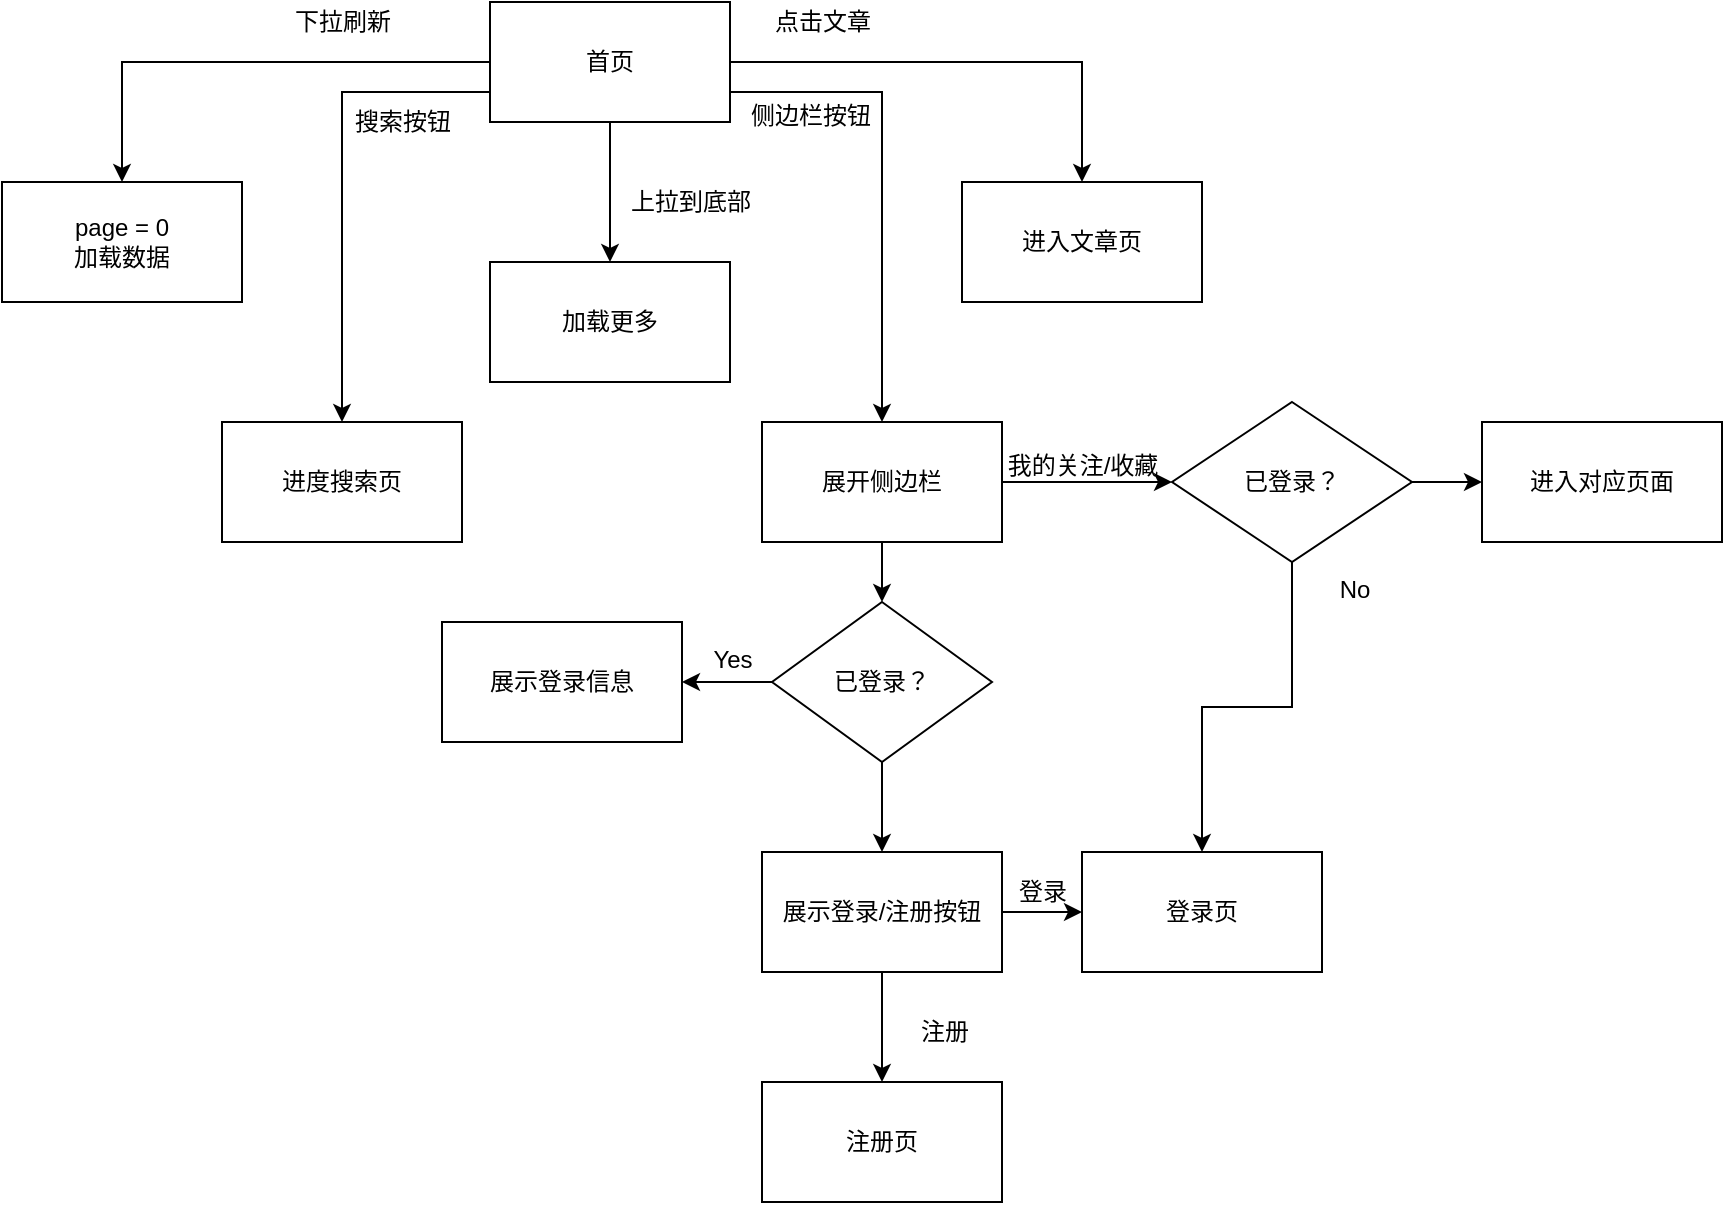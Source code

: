 <mxfile version="12.8.5" type="device"><diagram id="53XXPt1DD5VzTo7o8yMb" name="第 1 页"><mxGraphModel dx="1209" dy="715" grid="1" gridSize="10" guides="1" tooltips="1" connect="1" arrows="1" fold="1" page="1" pageScale="1" pageWidth="827" pageHeight="1169" math="0" shadow="0"><root><mxCell id="0"/><mxCell id="1" parent="0"/><mxCell id="ayIsG2N4TF9RZi0XY1m1-5" value="" style="edgeStyle=orthogonalEdgeStyle;rounded=0;orthogonalLoop=1;jettySize=auto;html=1;" edge="1" parent="1" source="ayIsG2N4TF9RZi0XY1m1-2" target="ayIsG2N4TF9RZi0XY1m1-4"><mxGeometry relative="1" as="geometry"/></mxCell><mxCell id="ayIsG2N4TF9RZi0XY1m1-10" value="" style="edgeStyle=orthogonalEdgeStyle;rounded=0;orthogonalLoop=1;jettySize=auto;html=1;" edge="1" parent="1" source="ayIsG2N4TF9RZi0XY1m1-2" target="ayIsG2N4TF9RZi0XY1m1-9"><mxGeometry relative="1" as="geometry"/></mxCell><mxCell id="ayIsG2N4TF9RZi0XY1m1-13" value="" style="edgeStyle=orthogonalEdgeStyle;rounded=0;orthogonalLoop=1;jettySize=auto;html=1;" edge="1" parent="1" source="ayIsG2N4TF9RZi0XY1m1-2" target="ayIsG2N4TF9RZi0XY1m1-12"><mxGeometry relative="1" as="geometry"/></mxCell><mxCell id="ayIsG2N4TF9RZi0XY1m1-22" style="edgeStyle=orthogonalEdgeStyle;rounded=0;orthogonalLoop=1;jettySize=auto;html=1;exitX=1;exitY=0.75;exitDx=0;exitDy=0;entryX=0.5;entryY=0;entryDx=0;entryDy=0;" edge="1" parent="1" source="ayIsG2N4TF9RZi0XY1m1-2" target="ayIsG2N4TF9RZi0XY1m1-21"><mxGeometry relative="1" as="geometry"/></mxCell><mxCell id="ayIsG2N4TF9RZi0XY1m1-2" value="首页" style="rounded=0;whiteSpace=wrap;html=1;" vertex="1" parent="1"><mxGeometry x="244" y="100" width="120" height="60" as="geometry"/></mxCell><mxCell id="ayIsG2N4TF9RZi0XY1m1-12" value="进入文章页" style="rounded=0;whiteSpace=wrap;html=1;" vertex="1" parent="1"><mxGeometry x="480" y="190" width="120" height="60" as="geometry"/></mxCell><mxCell id="ayIsG2N4TF9RZi0XY1m1-9" value="page = 0&lt;br&gt;加载数据" style="rounded=0;whiteSpace=wrap;html=1;" vertex="1" parent="1"><mxGeometry y="190" width="120" height="60" as="geometry"/></mxCell><mxCell id="ayIsG2N4TF9RZi0XY1m1-20" style="edgeStyle=orthogonalEdgeStyle;rounded=0;orthogonalLoop=1;jettySize=auto;html=1;exitX=0;exitY=0.75;exitDx=0;exitDy=0;entryX=0.5;entryY=0;entryDx=0;entryDy=0;" edge="1" parent="1" source="ayIsG2N4TF9RZi0XY1m1-2" target="ayIsG2N4TF9RZi0XY1m1-17"><mxGeometry relative="1" as="geometry"/></mxCell><mxCell id="ayIsG2N4TF9RZi0XY1m1-4" value="加载更多" style="rounded=0;whiteSpace=wrap;html=1;" vertex="1" parent="1"><mxGeometry x="244" y="230" width="120" height="60" as="geometry"/></mxCell><mxCell id="ayIsG2N4TF9RZi0XY1m1-6" value="上拉到底部" style="text;html=1;align=center;verticalAlign=middle;resizable=0;points=[];autosize=1;" vertex="1" parent="1"><mxGeometry x="304" y="190" width="80" height="20" as="geometry"/></mxCell><mxCell id="ayIsG2N4TF9RZi0XY1m1-11" value="下拉刷新" style="text;html=1;align=center;verticalAlign=middle;resizable=0;points=[];autosize=1;" vertex="1" parent="1"><mxGeometry x="140" y="100" width="60" height="20" as="geometry"/></mxCell><mxCell id="ayIsG2N4TF9RZi0XY1m1-14" value="点击文章" style="text;html=1;align=center;verticalAlign=middle;resizable=0;points=[];autosize=1;" vertex="1" parent="1"><mxGeometry x="380" y="100" width="60" height="20" as="geometry"/></mxCell><mxCell id="ayIsG2N4TF9RZi0XY1m1-16" value="搜索按钮" style="text;html=1;align=center;verticalAlign=middle;resizable=0;points=[];autosize=1;" vertex="1" parent="1"><mxGeometry x="170" y="150" width="60" height="20" as="geometry"/></mxCell><mxCell id="ayIsG2N4TF9RZi0XY1m1-17" value="进度搜索页" style="rounded=0;whiteSpace=wrap;html=1;" vertex="1" parent="1"><mxGeometry x="110" y="310" width="120" height="60" as="geometry"/></mxCell><mxCell id="ayIsG2N4TF9RZi0XY1m1-30" value="" style="edgeStyle=orthogonalEdgeStyle;rounded=0;orthogonalLoop=1;jettySize=auto;html=1;" edge="1" parent="1" source="ayIsG2N4TF9RZi0XY1m1-21" target="ayIsG2N4TF9RZi0XY1m1-29"><mxGeometry relative="1" as="geometry"/></mxCell><mxCell id="ayIsG2N4TF9RZi0XY1m1-49" value="" style="edgeStyle=orthogonalEdgeStyle;rounded=0;orthogonalLoop=1;jettySize=auto;html=1;" edge="1" parent="1" source="ayIsG2N4TF9RZi0XY1m1-21" target="ayIsG2N4TF9RZi0XY1m1-48"><mxGeometry relative="1" as="geometry"/></mxCell><mxCell id="ayIsG2N4TF9RZi0XY1m1-21" value="展开侧边栏" style="rounded=0;whiteSpace=wrap;html=1;" vertex="1" parent="1"><mxGeometry x="380" y="310" width="120" height="60" as="geometry"/></mxCell><mxCell id="ayIsG2N4TF9RZi0XY1m1-23" value="侧边栏按钮" style="text;html=1;align=center;verticalAlign=middle;resizable=0;points=[];autosize=1;" vertex="1" parent="1"><mxGeometry x="364" y="147" width="80" height="20" as="geometry"/></mxCell><mxCell id="ayIsG2N4TF9RZi0XY1m1-32" value="" style="edgeStyle=orthogonalEdgeStyle;rounded=0;orthogonalLoop=1;jettySize=auto;html=1;" edge="1" parent="1" source="ayIsG2N4TF9RZi0XY1m1-29" target="ayIsG2N4TF9RZi0XY1m1-31"><mxGeometry relative="1" as="geometry"/></mxCell><mxCell id="ayIsG2N4TF9RZi0XY1m1-37" value="" style="edgeStyle=orthogonalEdgeStyle;rounded=0;orthogonalLoop=1;jettySize=auto;html=1;" edge="1" parent="1" source="ayIsG2N4TF9RZi0XY1m1-29" target="ayIsG2N4TF9RZi0XY1m1-36"><mxGeometry relative="1" as="geometry"/></mxCell><mxCell id="ayIsG2N4TF9RZi0XY1m1-29" value="已登录？" style="rhombus;whiteSpace=wrap;html=1;" vertex="1" parent="1"><mxGeometry x="385" y="400" width="110" height="80" as="geometry"/></mxCell><mxCell id="ayIsG2N4TF9RZi0XY1m1-31" value="展示登录信息" style="rounded=0;whiteSpace=wrap;html=1;" vertex="1" parent="1"><mxGeometry x="220" y="410" width="120" height="60" as="geometry"/></mxCell><mxCell id="ayIsG2N4TF9RZi0XY1m1-33" value="Yes" style="text;html=1;align=center;verticalAlign=middle;resizable=0;points=[];autosize=1;" vertex="1" parent="1"><mxGeometry x="350" y="419" width="30" height="20" as="geometry"/></mxCell><mxCell id="ayIsG2N4TF9RZi0XY1m1-39" value="" style="edgeStyle=orthogonalEdgeStyle;rounded=0;orthogonalLoop=1;jettySize=auto;html=1;" edge="1" parent="1" source="ayIsG2N4TF9RZi0XY1m1-36" target="ayIsG2N4TF9RZi0XY1m1-38"><mxGeometry relative="1" as="geometry"/></mxCell><mxCell id="ayIsG2N4TF9RZi0XY1m1-42" value="" style="edgeStyle=orthogonalEdgeStyle;rounded=0;orthogonalLoop=1;jettySize=auto;html=1;" edge="1" parent="1" source="ayIsG2N4TF9RZi0XY1m1-36" target="ayIsG2N4TF9RZi0XY1m1-41"><mxGeometry relative="1" as="geometry"/></mxCell><mxCell id="ayIsG2N4TF9RZi0XY1m1-36" value="展示登录/注册按钮" style="rounded=0;whiteSpace=wrap;html=1;" vertex="1" parent="1"><mxGeometry x="380" y="525" width="120" height="60" as="geometry"/></mxCell><mxCell id="ayIsG2N4TF9RZi0XY1m1-41" value="注册页" style="rounded=0;whiteSpace=wrap;html=1;" vertex="1" parent="1"><mxGeometry x="380" y="640" width="120" height="60" as="geometry"/></mxCell><mxCell id="ayIsG2N4TF9RZi0XY1m1-38" value="登录页" style="rounded=0;whiteSpace=wrap;html=1;" vertex="1" parent="1"><mxGeometry x="540" y="525" width="120" height="60" as="geometry"/></mxCell><mxCell id="ayIsG2N4TF9RZi0XY1m1-40" value="登录" style="text;html=1;align=center;verticalAlign=middle;resizable=0;points=[];autosize=1;" vertex="1" parent="1"><mxGeometry x="500" y="535" width="40" height="20" as="geometry"/></mxCell><mxCell id="ayIsG2N4TF9RZi0XY1m1-43" value="注册" style="text;html=1;align=center;verticalAlign=middle;resizable=0;points=[];autosize=1;" vertex="1" parent="1"><mxGeometry x="451" y="605" width="40" height="20" as="geometry"/></mxCell><mxCell id="ayIsG2N4TF9RZi0XY1m1-51" style="edgeStyle=orthogonalEdgeStyle;rounded=0;orthogonalLoop=1;jettySize=auto;html=1;entryX=0.5;entryY=0;entryDx=0;entryDy=0;" edge="1" parent="1" source="ayIsG2N4TF9RZi0XY1m1-48" target="ayIsG2N4TF9RZi0XY1m1-38"><mxGeometry relative="1" as="geometry"/></mxCell><mxCell id="ayIsG2N4TF9RZi0XY1m1-54" value="" style="edgeStyle=orthogonalEdgeStyle;rounded=0;orthogonalLoop=1;jettySize=auto;html=1;" edge="1" parent="1" source="ayIsG2N4TF9RZi0XY1m1-48" target="ayIsG2N4TF9RZi0XY1m1-53"><mxGeometry relative="1" as="geometry"/></mxCell><mxCell id="ayIsG2N4TF9RZi0XY1m1-48" value="&lt;span style=&quot;white-space: normal&quot;&gt;已登录？&lt;/span&gt;" style="rhombus;whiteSpace=wrap;html=1;" vertex="1" parent="1"><mxGeometry x="585" y="300" width="120" height="80" as="geometry"/></mxCell><mxCell id="ayIsG2N4TF9RZi0XY1m1-50" value="我的关注/收藏" style="text;html=1;align=center;verticalAlign=middle;resizable=0;points=[];autosize=1;" vertex="1" parent="1"><mxGeometry x="495" y="322" width="90" height="20" as="geometry"/></mxCell><mxCell id="ayIsG2N4TF9RZi0XY1m1-52" value="No" style="text;html=1;align=center;verticalAlign=middle;resizable=0;points=[];autosize=1;" vertex="1" parent="1"><mxGeometry x="661" y="384" width="30" height="20" as="geometry"/></mxCell><mxCell id="ayIsG2N4TF9RZi0XY1m1-53" value="进入对应页面" style="rounded=0;whiteSpace=wrap;html=1;" vertex="1" parent="1"><mxGeometry x="740" y="310" width="120" height="60" as="geometry"/></mxCell></root></mxGraphModel></diagram></mxfile>